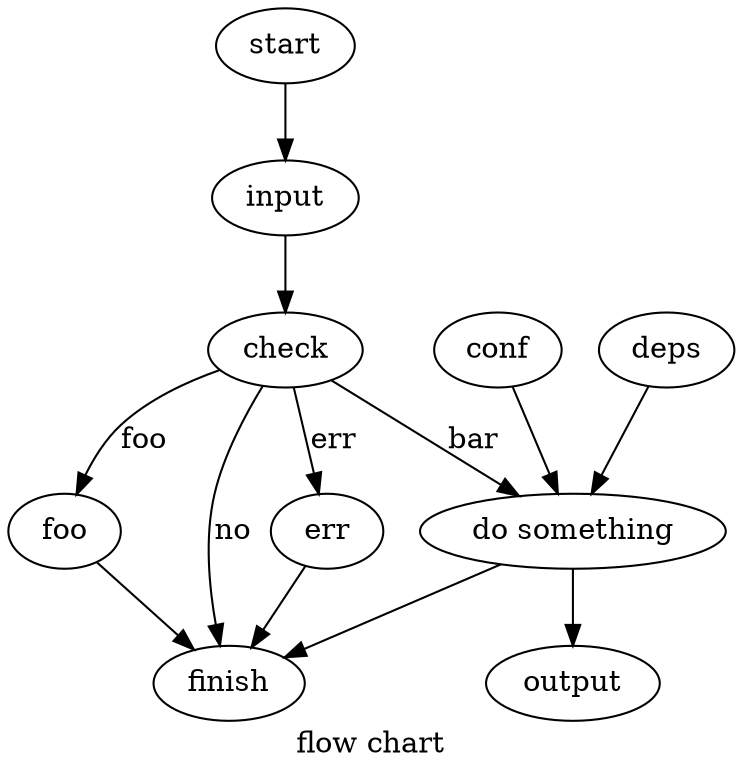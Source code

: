 /*
https://graphviz.org/about/ ,
https://magjac.com/graphviz-visual-editor/ ,
https://dreampuf.github.io/GraphvizOnline/ ,
similar tools: mermaid chart, yED

Attributes cannot be combined with edge operations;
attributes must be applied separately.

  ok: A -> B -> C
  no: A -> B [color=red] -> C;

generate image using command:
  $ dot -Tpng example.dot -o example.png

use image in markdown example.md:
  ![](example.png)

then preview markdown in vscode

*/

// example.dot

digraph {
  start -> input -> check;

  check -> foo [label=foo]
  foo -> finish

  check -> err [label=err]
  err -> finish

  check -> finish [label=no]

  check -> bar [label=bar]
  bar -> finish

  conf -> bar -> output
  deps -> bar

  bar [label="do something"]

  label = "flow chart"
}
